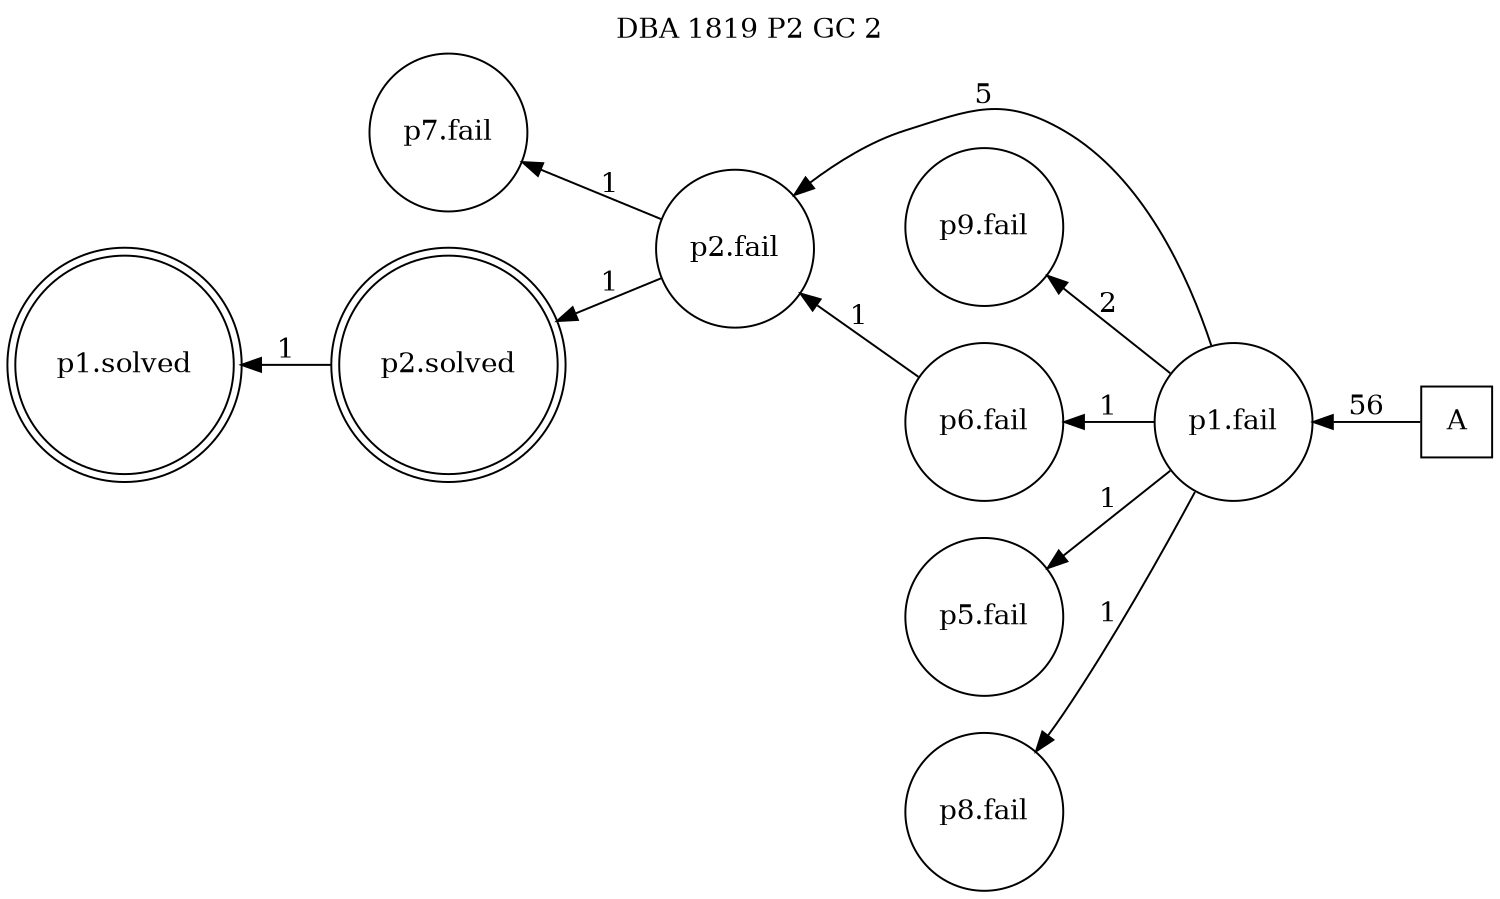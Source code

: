 digraph DBA_1819_P2_GC_2_GOOD {
labelloc="tl"
label= " DBA 1819 P2 GC 2 "
rankdir="RL";
graph [ size=" 10 , 10 !"]

"A" [shape="square" label="A"]
"p1.fail" [shape="circle" label="p1.fail"]
"p2.fail" [shape="circle" label="p2.fail"]
"p9.fail" [shape="circle" label="p9.fail"]
"p6.fail" [shape="circle" label="p6.fail"]
"p7.fail" [shape="circle" label="p7.fail"]
"p5.fail" [shape="circle" label="p5.fail"]
"p8.fail" [shape="circle" label="p8.fail"]
"p2.solved" [shape="doublecircle" label="p2.solved"]
"p1.solved" [shape="doublecircle" label="p1.solved"]
"A" -> "p1.fail" [ label=56]
"p1.fail" -> "p2.fail" [ label=5]
"p1.fail" -> "p9.fail" [ label=2]
"p1.fail" -> "p6.fail" [ label=1]
"p1.fail" -> "p5.fail" [ label=1]
"p1.fail" -> "p8.fail" [ label=1]
"p2.fail" -> "p7.fail" [ label=1]
"p2.fail" -> "p2.solved" [ label=1]
"p6.fail" -> "p2.fail" [ label=1]
"p2.solved" -> "p1.solved" [ label=1]
}
